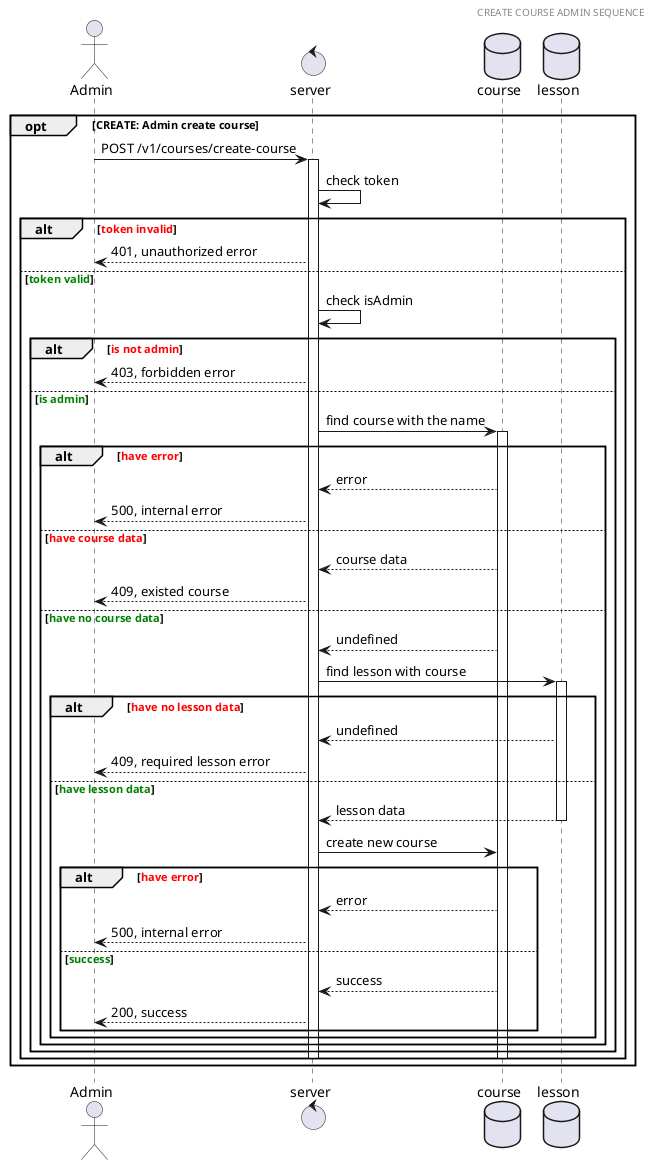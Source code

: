 @startuml Project admin sequence

header CREATE COURSE ADMIN SEQUENCE
actor Admin 
control server
database course
database lesson

opt CREATE: Admin create course
  Admin -> server: POST /v1/courses/create-course
  activate server
  server -> server: check token
  alt <font color=red>token invalid</font>
    server --> Admin: 401, unauthorized error
  else <font color=green>token valid</font>
    server -> server: check isAdmin
    alt <font color=red>is not admin</font>
      server --> Admin: 403, forbidden error
    else <font color=green>is admin</font>
      server -> course: find course with the name
      activate course
      alt <font color=red>have error</font>
        course --> server: error
        server --> Admin: 500, internal error
      else <font color=red>have course data</font>
        course --> server: course data
        server --> Admin: 409, existed course
      else <font color=green>have no course data</font>
        course --> server: undefined
        server -> lesson: find lesson with course
        activate lesson
        alt <font color=red>have no lesson data</font>
          lesson --> server: undefined
          server --> Admin: 409, required lesson error
        else <font color=green>have lesson data</font>
          lesson --> server: lesson data
          deactivate lesson
          server -> course: create new course
          alt <font color=red>have error</font>
            course --> server: error
            server --> Admin: 500, internal error
          else <font color=green>success</font>
            course --> server: success
            server --> Admin: 200, success
          end
        end
      end
    end
    deactivate course
    deactivate server
  end
end

@enduml